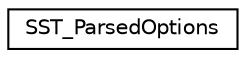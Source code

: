 digraph "Graphical Class Hierarchy"
{
 // LATEX_PDF_SIZE
  edge [fontname="Helvetica",fontsize="10",labelfontname="Helvetica",labelfontsize="10"];
  node [fontname="Helvetica",fontsize="10",shape=record];
  rankdir="LR";
  Node0 [label="SST_ParsedOptions",height=0.2,width=0.4,color="black", fillcolor="white", style="filled",URL="$structSST__ParsedOptions.html",tooltip="Structure containing parsed SST options."];
}
